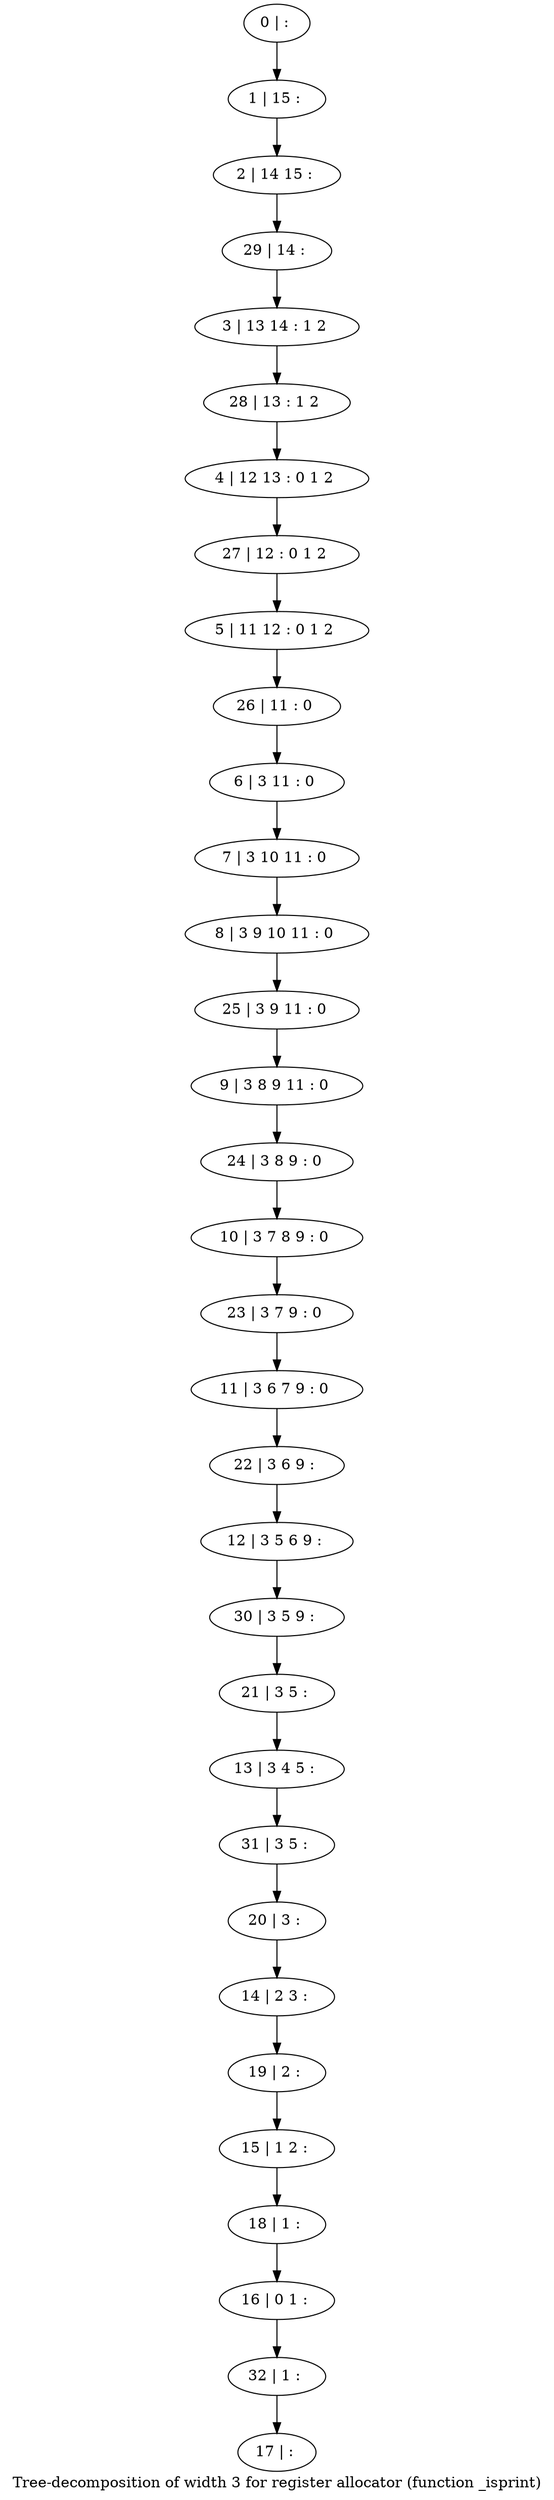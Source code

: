 digraph G {
graph [label="Tree-decomposition of width 3 for register allocator (function _isprint)"]
0[label="0 | : "];
1[label="1 | 15 : "];
2[label="2 | 14 15 : "];
3[label="3 | 13 14 : 1 2 "];
4[label="4 | 12 13 : 0 1 2 "];
5[label="5 | 11 12 : 0 1 2 "];
6[label="6 | 3 11 : 0 "];
7[label="7 | 3 10 11 : 0 "];
8[label="8 | 3 9 10 11 : 0 "];
9[label="9 | 3 8 9 11 : 0 "];
10[label="10 | 3 7 8 9 : 0 "];
11[label="11 | 3 6 7 9 : 0 "];
12[label="12 | 3 5 6 9 : "];
13[label="13 | 3 4 5 : "];
14[label="14 | 2 3 : "];
15[label="15 | 1 2 : "];
16[label="16 | 0 1 : "];
17[label="17 | : "];
18[label="18 | 1 : "];
19[label="19 | 2 : "];
20[label="20 | 3 : "];
21[label="21 | 3 5 : "];
22[label="22 | 3 6 9 : "];
23[label="23 | 3 7 9 : 0 "];
24[label="24 | 3 8 9 : 0 "];
25[label="25 | 3 9 11 : 0 "];
26[label="26 | 11 : 0 "];
27[label="27 | 12 : 0 1 2 "];
28[label="28 | 13 : 1 2 "];
29[label="29 | 14 : "];
30[label="30 | 3 5 9 : "];
31[label="31 | 3 5 : "];
32[label="32 | 1 : "];
0->1 ;
1->2 ;
6->7 ;
7->8 ;
18->16 ;
15->18 ;
19->15 ;
14->19 ;
20->14 ;
21->13 ;
22->12 ;
11->22 ;
23->11 ;
10->23 ;
24->10 ;
9->24 ;
25->9 ;
8->25 ;
26->6 ;
5->26 ;
27->5 ;
4->27 ;
28->4 ;
3->28 ;
29->3 ;
2->29 ;
30->21 ;
12->30 ;
31->20 ;
13->31 ;
32->17 ;
16->32 ;
}
